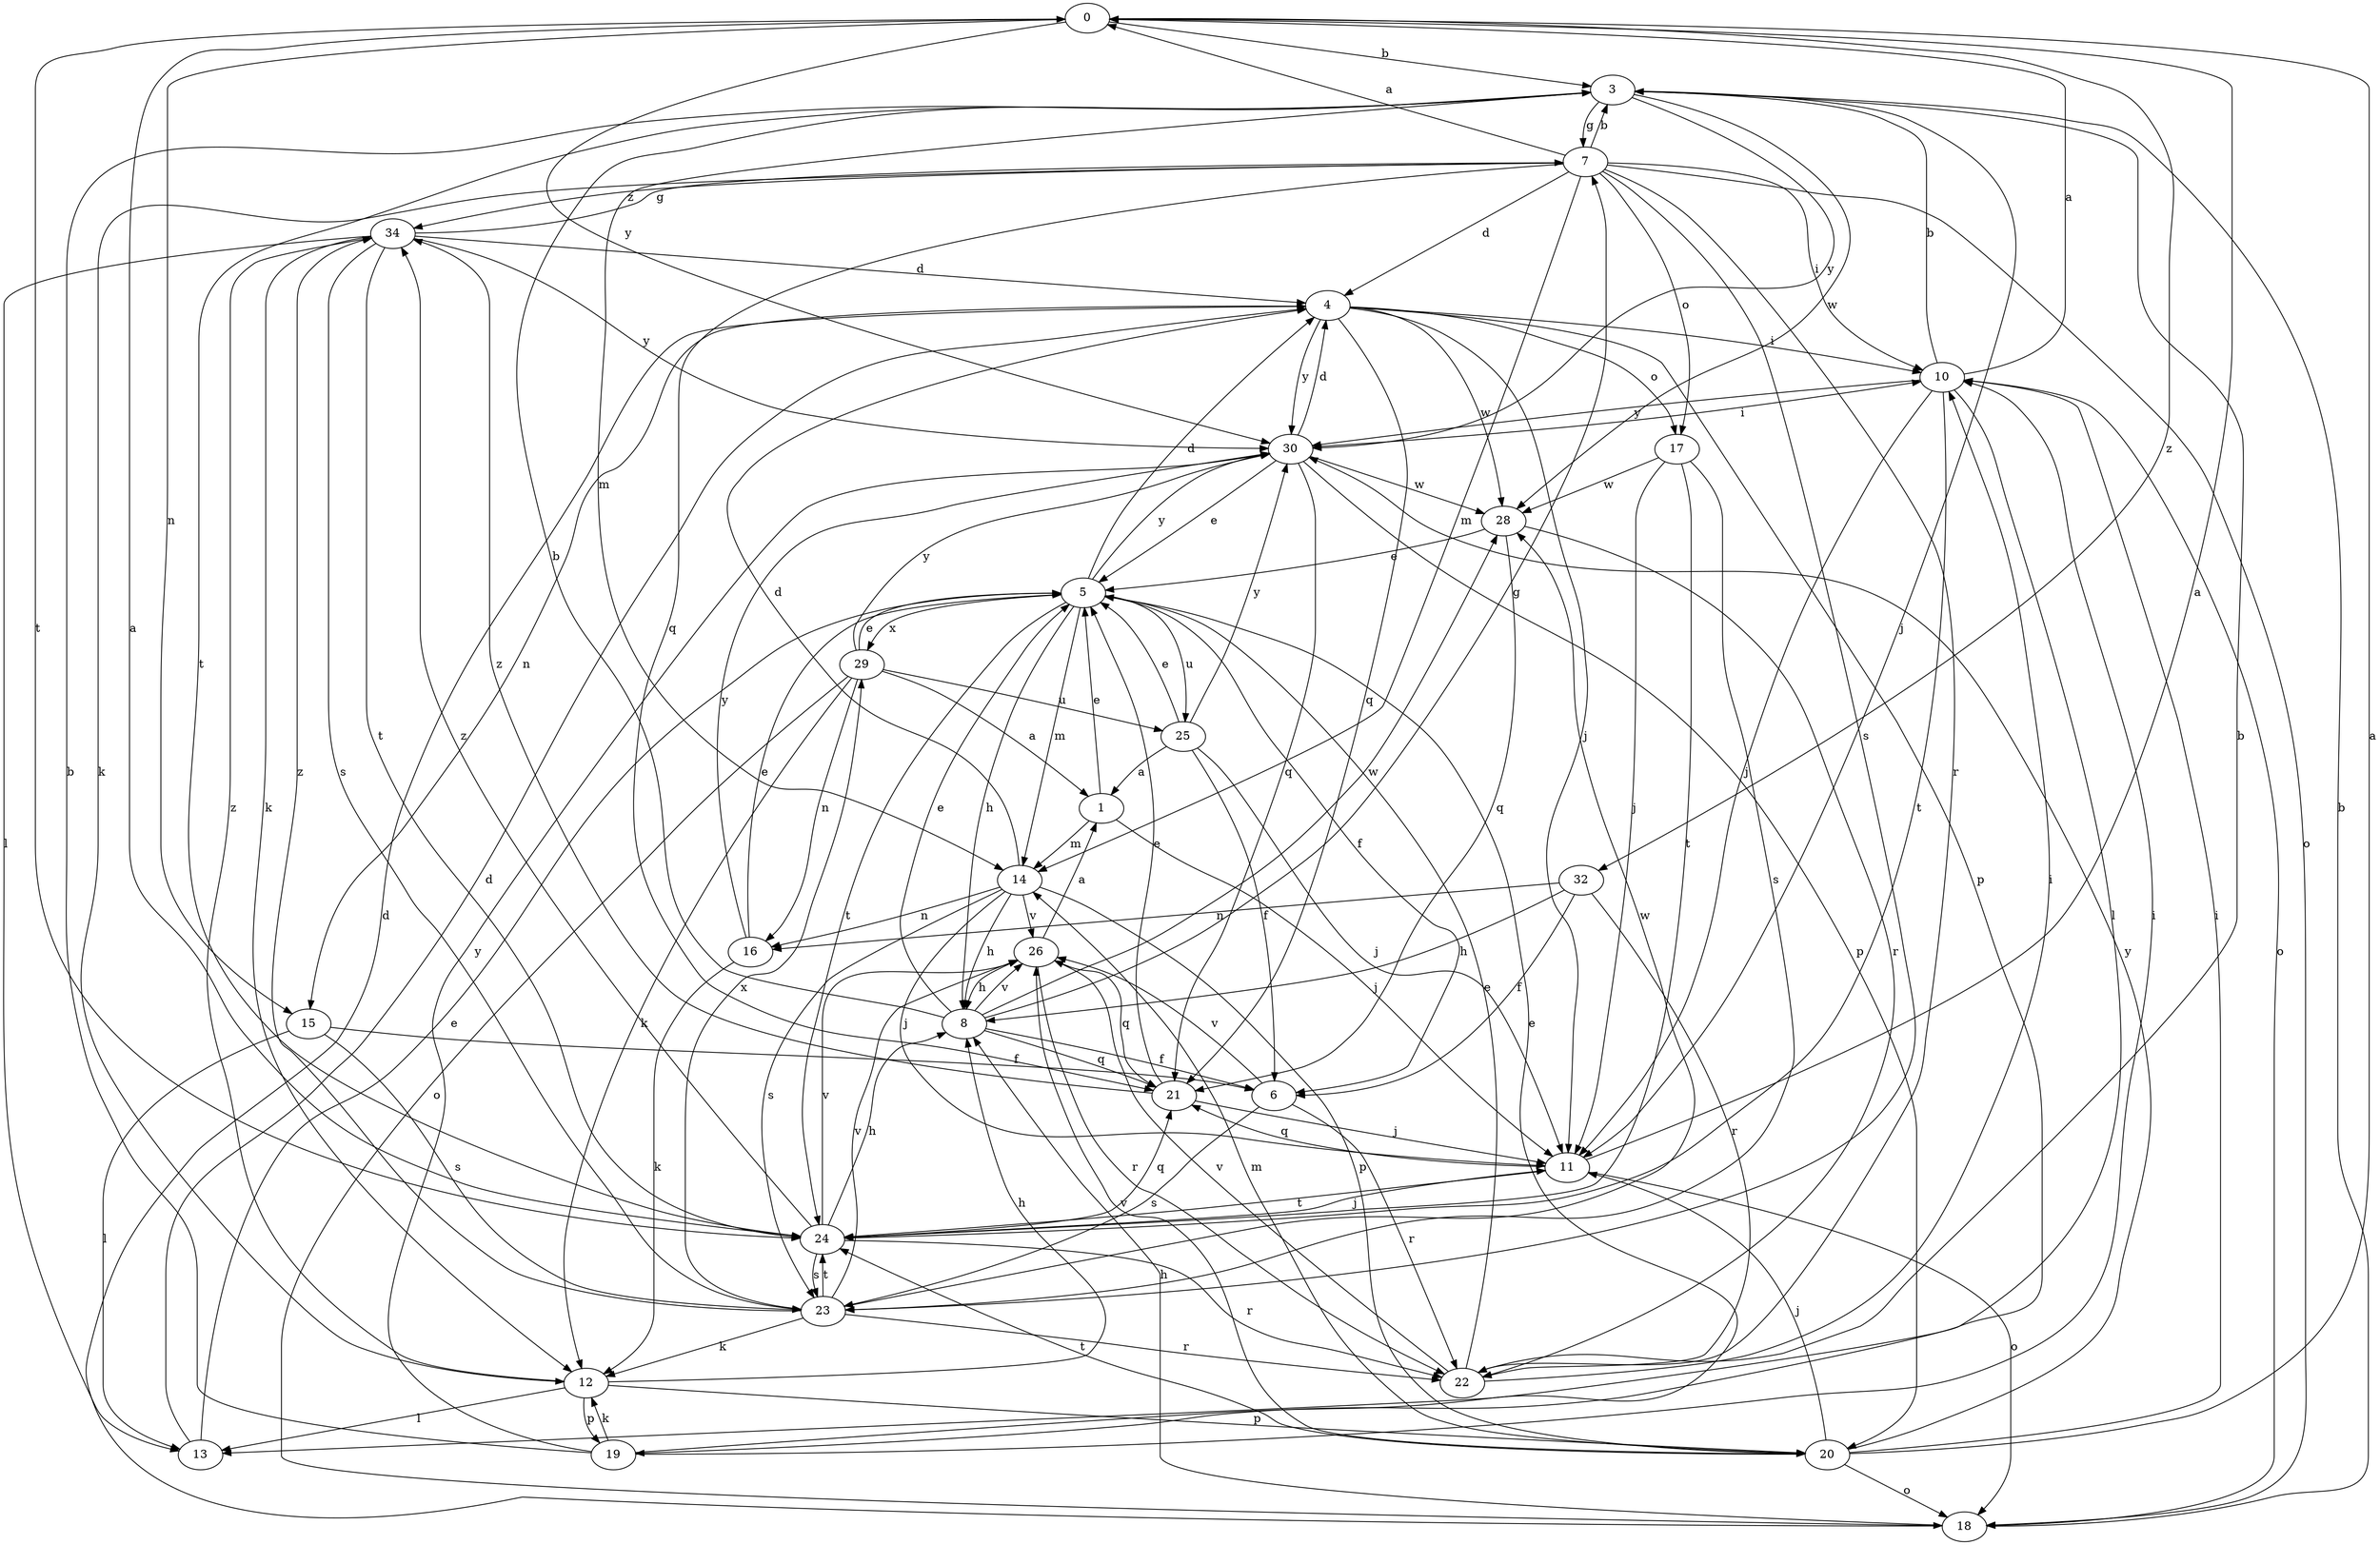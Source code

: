 strict digraph  {
0;
1;
3;
4;
5;
6;
7;
8;
10;
11;
12;
13;
14;
15;
16;
17;
18;
19;
20;
21;
22;
23;
24;
25;
26;
28;
29;
30;
32;
34;
0 -> 3  [label=b];
0 -> 15  [label=n];
0 -> 24  [label=t];
0 -> 30  [label=y];
0 -> 32  [label=z];
1 -> 5  [label=e];
1 -> 11  [label=j];
1 -> 14  [label=m];
3 -> 7  [label=g];
3 -> 11  [label=j];
3 -> 14  [label=m];
3 -> 24  [label=t];
3 -> 28  [label=w];
3 -> 30  [label=y];
4 -> 10  [label=i];
4 -> 11  [label=j];
4 -> 15  [label=n];
4 -> 17  [label=o];
4 -> 19  [label=p];
4 -> 21  [label=q];
4 -> 28  [label=w];
4 -> 30  [label=y];
5 -> 4  [label=d];
5 -> 6  [label=f];
5 -> 8  [label=h];
5 -> 14  [label=m];
5 -> 24  [label=t];
5 -> 25  [label=u];
5 -> 29  [label=x];
5 -> 30  [label=y];
6 -> 22  [label=r];
6 -> 23  [label=s];
6 -> 26  [label=v];
7 -> 0  [label=a];
7 -> 3  [label=b];
7 -> 4  [label=d];
7 -> 10  [label=i];
7 -> 12  [label=k];
7 -> 14  [label=m];
7 -> 17  [label=o];
7 -> 18  [label=o];
7 -> 21  [label=q];
7 -> 22  [label=r];
7 -> 23  [label=s];
7 -> 34  [label=z];
8 -> 3  [label=b];
8 -> 5  [label=e];
8 -> 6  [label=f];
8 -> 7  [label=g];
8 -> 21  [label=q];
8 -> 26  [label=v];
8 -> 28  [label=w];
10 -> 0  [label=a];
10 -> 3  [label=b];
10 -> 11  [label=j];
10 -> 13  [label=l];
10 -> 18  [label=o];
10 -> 24  [label=t];
10 -> 30  [label=y];
11 -> 0  [label=a];
11 -> 18  [label=o];
11 -> 21  [label=q];
11 -> 24  [label=t];
12 -> 8  [label=h];
12 -> 13  [label=l];
12 -> 19  [label=p];
12 -> 20  [label=p];
12 -> 34  [label=z];
13 -> 4  [label=d];
13 -> 5  [label=e];
14 -> 4  [label=d];
14 -> 8  [label=h];
14 -> 11  [label=j];
14 -> 16  [label=n];
14 -> 20  [label=p];
14 -> 23  [label=s];
14 -> 26  [label=v];
15 -> 6  [label=f];
15 -> 13  [label=l];
15 -> 23  [label=s];
16 -> 5  [label=e];
16 -> 12  [label=k];
16 -> 30  [label=y];
17 -> 11  [label=j];
17 -> 23  [label=s];
17 -> 24  [label=t];
17 -> 28  [label=w];
18 -> 3  [label=b];
18 -> 4  [label=d];
18 -> 8  [label=h];
19 -> 3  [label=b];
19 -> 5  [label=e];
19 -> 10  [label=i];
19 -> 12  [label=k];
19 -> 30  [label=y];
20 -> 0  [label=a];
20 -> 10  [label=i];
20 -> 11  [label=j];
20 -> 14  [label=m];
20 -> 18  [label=o];
20 -> 24  [label=t];
20 -> 26  [label=v];
20 -> 30  [label=y];
21 -> 5  [label=e];
21 -> 11  [label=j];
21 -> 34  [label=z];
22 -> 3  [label=b];
22 -> 5  [label=e];
22 -> 10  [label=i];
22 -> 26  [label=v];
23 -> 12  [label=k];
23 -> 22  [label=r];
23 -> 24  [label=t];
23 -> 26  [label=v];
23 -> 28  [label=w];
23 -> 29  [label=x];
23 -> 34  [label=z];
24 -> 0  [label=a];
24 -> 8  [label=h];
24 -> 11  [label=j];
24 -> 21  [label=q];
24 -> 22  [label=r];
24 -> 23  [label=s];
24 -> 26  [label=v];
24 -> 34  [label=z];
25 -> 1  [label=a];
25 -> 5  [label=e];
25 -> 6  [label=f];
25 -> 11  [label=j];
25 -> 30  [label=y];
26 -> 1  [label=a];
26 -> 8  [label=h];
26 -> 21  [label=q];
26 -> 22  [label=r];
28 -> 5  [label=e];
28 -> 21  [label=q];
28 -> 22  [label=r];
29 -> 1  [label=a];
29 -> 5  [label=e];
29 -> 12  [label=k];
29 -> 16  [label=n];
29 -> 18  [label=o];
29 -> 25  [label=u];
29 -> 30  [label=y];
30 -> 4  [label=d];
30 -> 5  [label=e];
30 -> 10  [label=i];
30 -> 20  [label=p];
30 -> 21  [label=q];
30 -> 28  [label=w];
32 -> 6  [label=f];
32 -> 8  [label=h];
32 -> 16  [label=n];
32 -> 22  [label=r];
34 -> 4  [label=d];
34 -> 7  [label=g];
34 -> 12  [label=k];
34 -> 13  [label=l];
34 -> 23  [label=s];
34 -> 24  [label=t];
34 -> 30  [label=y];
}

